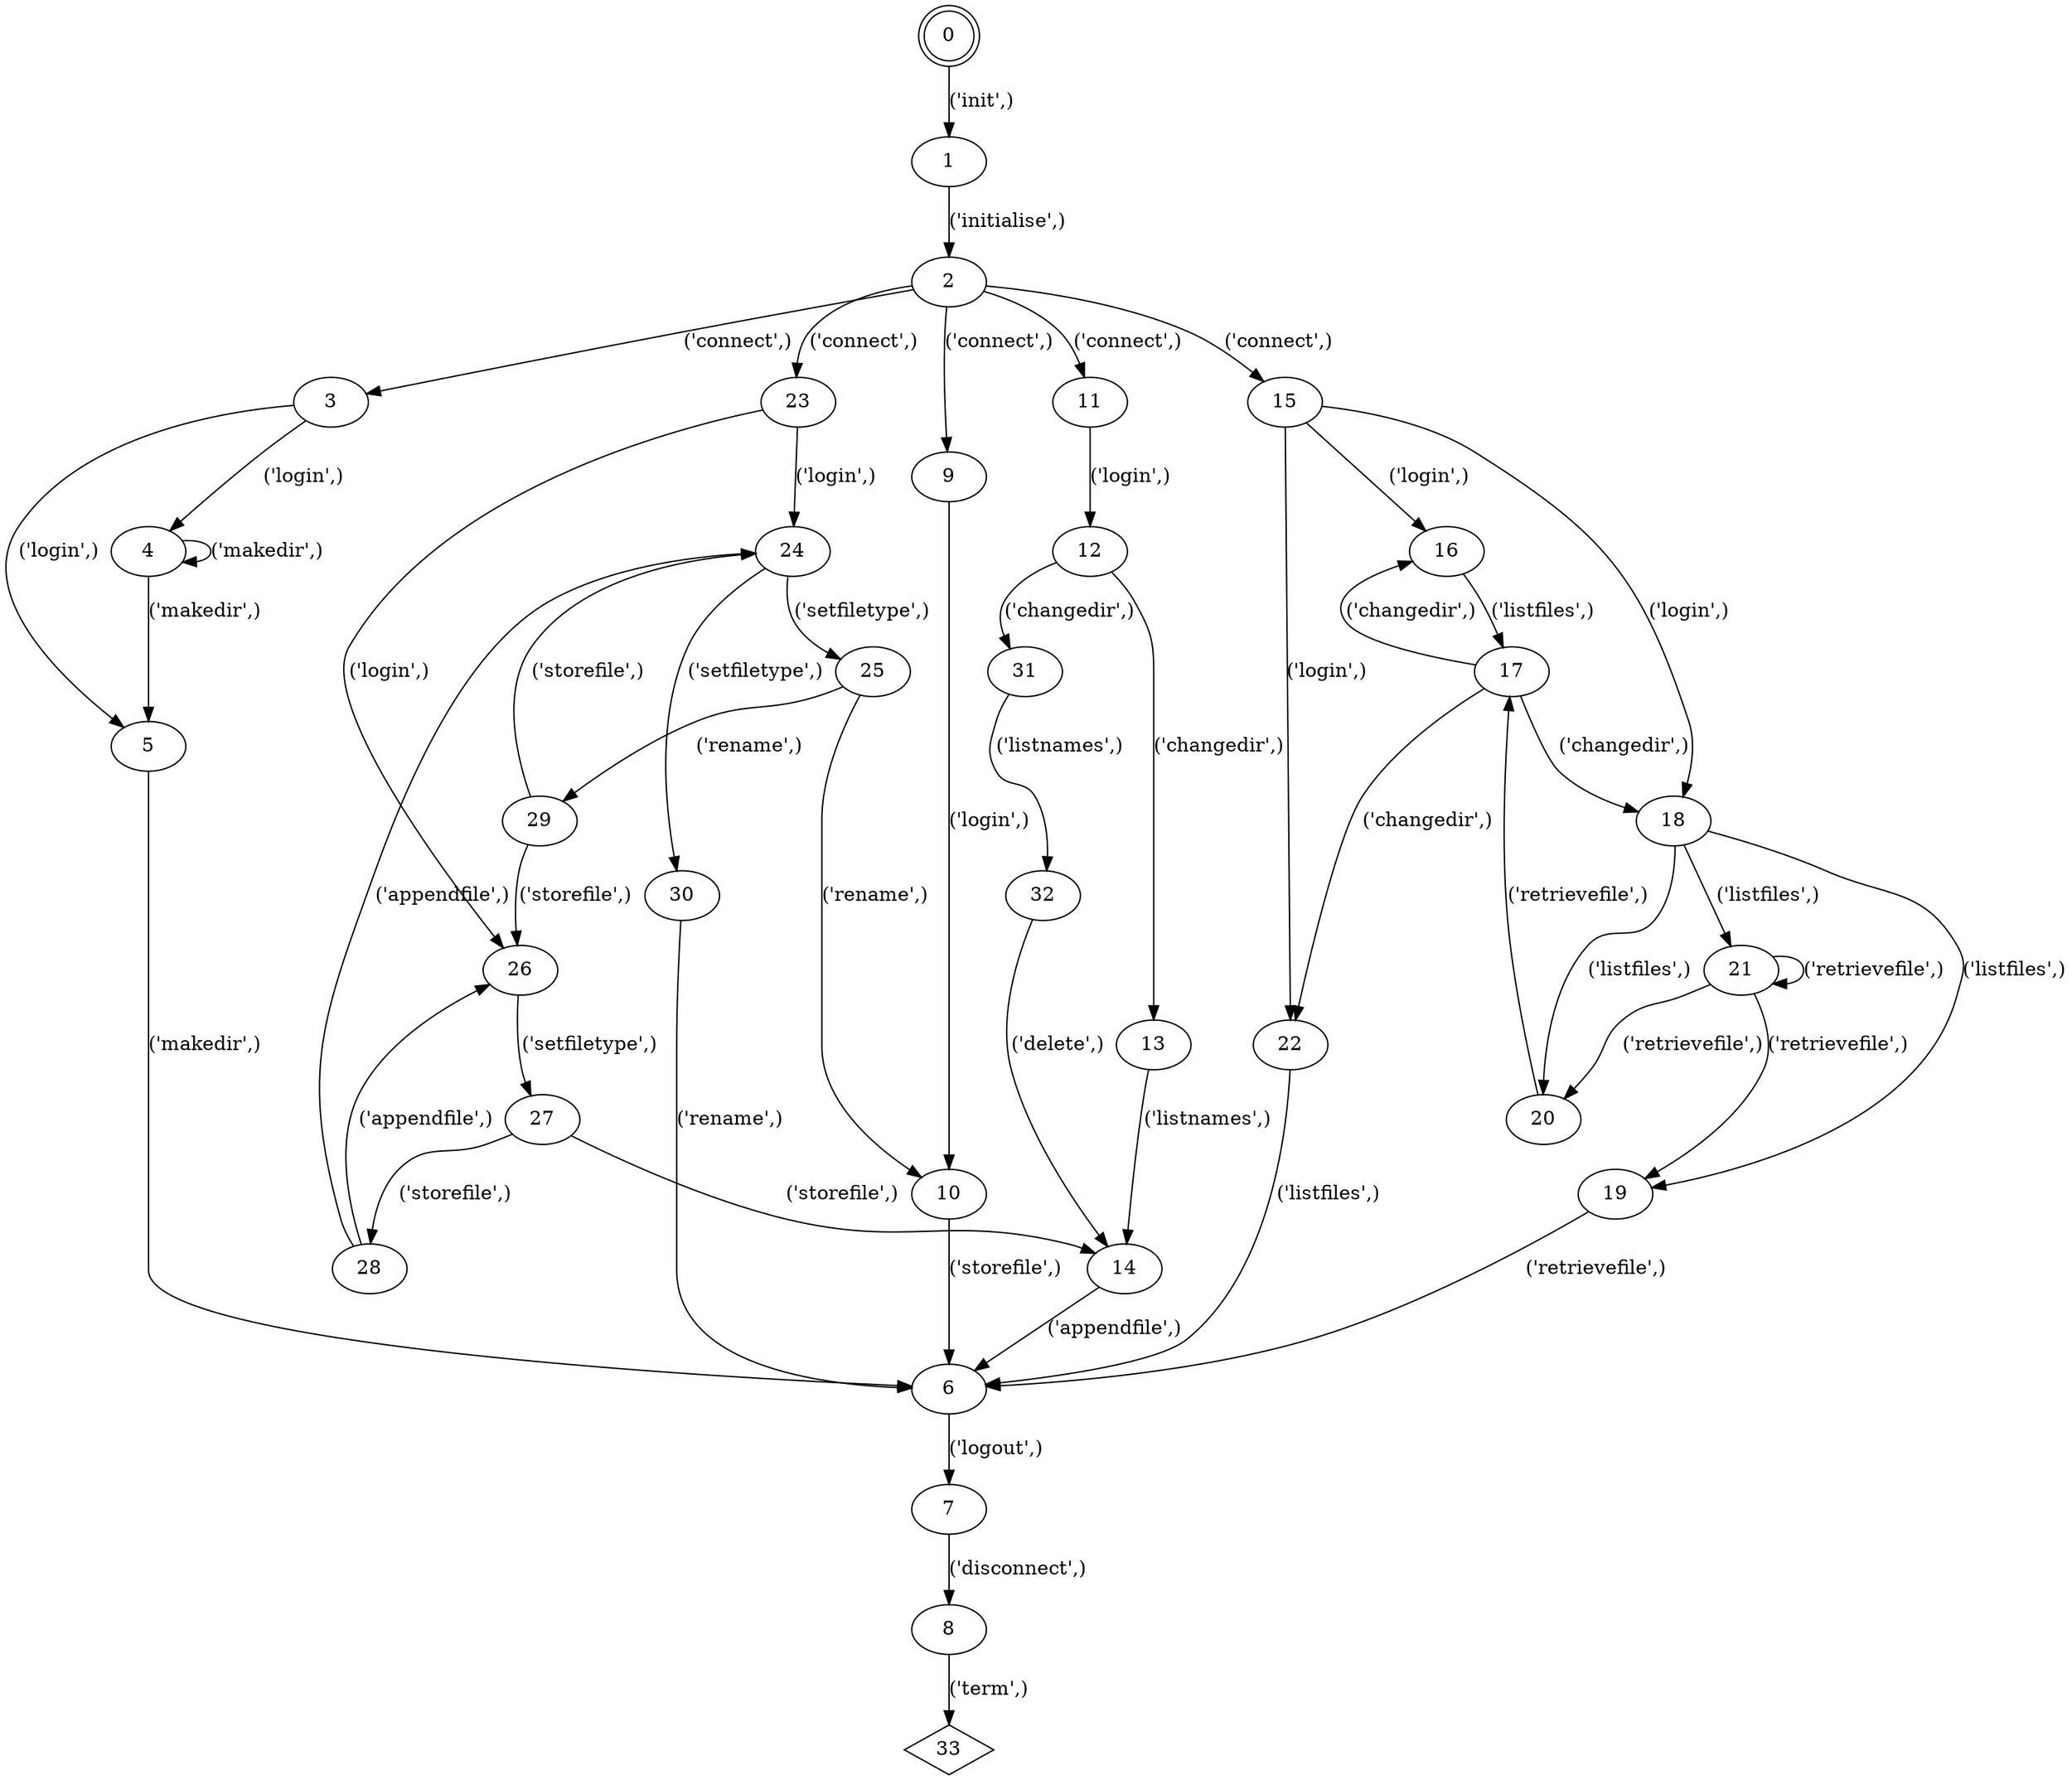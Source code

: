 digraph  {
0 [shape=doublecircle];
1;
2;
3;
4;
5;
6;
7;
8;
9;
10;
11;
12;
13;
14;
15;
16;
17;
18;
19;
20;
21;
22;
23;
24;
25;
26;
27;
28;
29;
30;
31;
32;
33 [shape=diamond];
0 -> 1  [key=1, label="('init',)", weight=1000];
1 -> 2  [key=2, label="('initialise',)", weight=1000];
2 -> 9  [key=3, label="('connect',)", weight=203];
2 -> 11  [key=4, label="('connect',)", weight=90];
2 -> 23  [key=5, label="('connect',)", weight=227];
2 -> 3  [key=6, label="('connect',)", weight=188];
2 -> 15  [key=7, label="('connect',)", weight=292];
3 -> 5  [key=8, label="('login',)", weight=21];
3 -> 4  [key=9, label="('login',)", weight=167];
4 -> 5  [key=10, label="('makedir',)", weight=167];
4 -> 4  [key=11, label="('makedir',)", weight=927];
5 -> 6  [key=12, label="('makedir',)", weight=188];
6 -> 7  [key=13, label="('logout',)", weight=1000];
7 -> 8  [key=14, label="('disconnect',)", weight=1000];
8 -> 33  [key=15, label="('term',)", weight=1000];
9 -> 10  [key=16, label="('login',)", weight=203];
10 -> 6  [key=17, label="('storefile',)", weight=302];
11 -> 12  [key=18, label="('login',)", weight=90];
12 -> 31  [key=19, label="('changedir',)", weight=5];
12 -> 13  [key=20, label="('changedir',)", weight=85];
13 -> 14  [key=21, label="('listnames',)", weight=85];
14 -> 6  [key=22, label="('appendfile',)", weight=158];
15 -> 16  [key=23, label="('login',)", weight=131];
15 -> 18  [key=24, label="('login',)", weight=96];
15 -> 22  [key=25, label="('login',)", weight=65];
16 -> 17  [key=26, label="('listfiles',)", weight=292];
17 -> 16  [key=27, label="('changedir',)", weight=161];
17 -> 18  [key=28, label="('changedir',)", weight=169];
17 -> 22  [key=29, label="('changedir',)", weight=131];
18 -> 20  [key=30, label="('listfiles',)", weight=103];
18 -> 19  [key=31, label="('listfiles',)", weight=69];
18 -> 21  [key=32, label="('listfiles',)", weight=93];
19 -> 6  [key=33, label="('retrievefile',)", weight=96];
20 -> 17  [key=34, label="('retrievefile',)", weight=169];
21 -> 20  [key=35, label="('retrievefile',)", weight=66];
21 -> 19  [key=36, label="('retrievefile',)", weight=27];
21 -> 21  [key=37, label="('retrievefile',)", weight=62];
22 -> 6  [key=38, label="('listfiles',)", weight=196];
23 -> 26  [key=39, label="('login',)", weight=71];
23 -> 24  [key=40, label="('login',)", weight=156];
24 -> 25  [key=41, label="('setfiletype',)", weight=191];
24 -> 30  [key=42, label="('setfiletype',)", weight=60];
25 -> 10  [key=43, label="('rename',)", weight=99];
25 -> 29  [key=44, label="('rename',)", weight=92];
26 -> 27  [key=45, label="('setfiletype',)", weight=117];
27 -> 28  [key=46, label="('storefile',)", weight=49];
27 -> 14  [key=47, label="('storefile',)", weight=68];
28 -> 26  [key=48, label="('appendfile',)", weight=20];
28 -> 24  [key=49, label="('appendfile',)", weight=29];
29 -> 26  [key=50, label="('storefile',)", weight=26];
29 -> 24  [key=51, label="('storefile',)", weight=66];
30 -> 6  [key=52, label="('rename',)", weight=60];
31 -> 32  [key=53, label="('listnames',)", weight=5];
32 -> 14  [key=54, label="('delete',)", weight=5];
}
